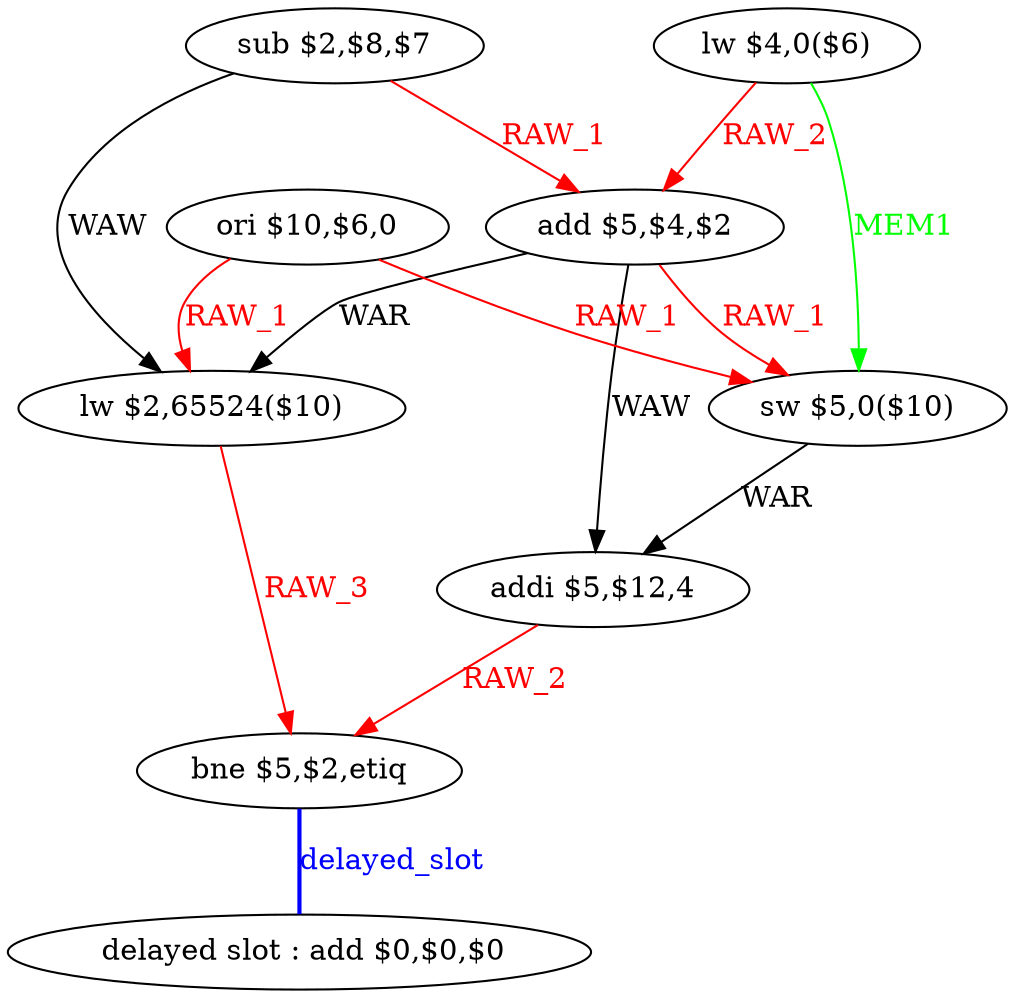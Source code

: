 digraph G1 {
node [shape = ellipse];
i8 [label = " delayed slot : add $0,$0,$0"] ;
i7 ->  i8 [style = bold, dir= none, fontcolor = blue, color = blue, label= "delayed_slot"];
i7 [label = "bne $5,$2,etiq"] ;
i0 [label = "lw $4,0($6)"] ;
i0 ->  i3 [color = red, fontcolor = red, label= "RAW_2"];
i0 ->  i4 [color = green, fontcolor = green, label= "MEM1"];
i3 [label = "add $5,$4,$2"] ;
i3 ->  i4 [color = red, fontcolor = red, label= "RAW_1"];
i3 ->  i5 [label= "WAR"];
i3 ->  i6 [label= "WAW"];
i4 [label = "sw $5,0($10)"] ;
i4 ->  i6 [label= "WAR"];
i6 [label = "addi $5,$12,4"] ;
i6 ->  i7 [color = red, fontcolor = red, label= "RAW_2"];
i5 [label = "lw $2,65524($10)"] ;
i5 ->  i7 [color = red, fontcolor = red, label= "RAW_3"];
i1 [label = "ori $10,$6,0"] ;
i1 ->  i4 [color = red, fontcolor = red, label= "RAW_1"];
i1 ->  i5 [color = red, fontcolor = red, label= "RAW_1"];
i2 [label = "sub $2,$8,$7"] ;
i2 ->  i3 [color = red, fontcolor = red, label= "RAW_1"];
i2 ->  i5 [label= "WAW"];
}
